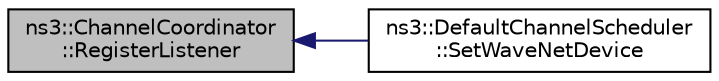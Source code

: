 digraph "ns3::ChannelCoordinator::RegisterListener"
{
  edge [fontname="Helvetica",fontsize="10",labelfontname="Helvetica",labelfontsize="10"];
  node [fontname="Helvetica",fontsize="10",shape=record];
  rankdir="LR";
  Node1 [label="ns3::ChannelCoordinator\l::RegisterListener",height=0.2,width=0.4,color="black", fillcolor="grey75", style="filled", fontcolor="black"];
  Node1 -> Node2 [dir="back",color="midnightblue",fontsize="10",style="solid"];
  Node2 [label="ns3::DefaultChannelScheduler\l::SetWaveNetDevice",height=0.2,width=0.4,color="black", fillcolor="white", style="filled",URL="$dd/dbb/classns3_1_1DefaultChannelScheduler.html#afb5ca3b14de96cef538ea60cd0e21cf5"];
}
